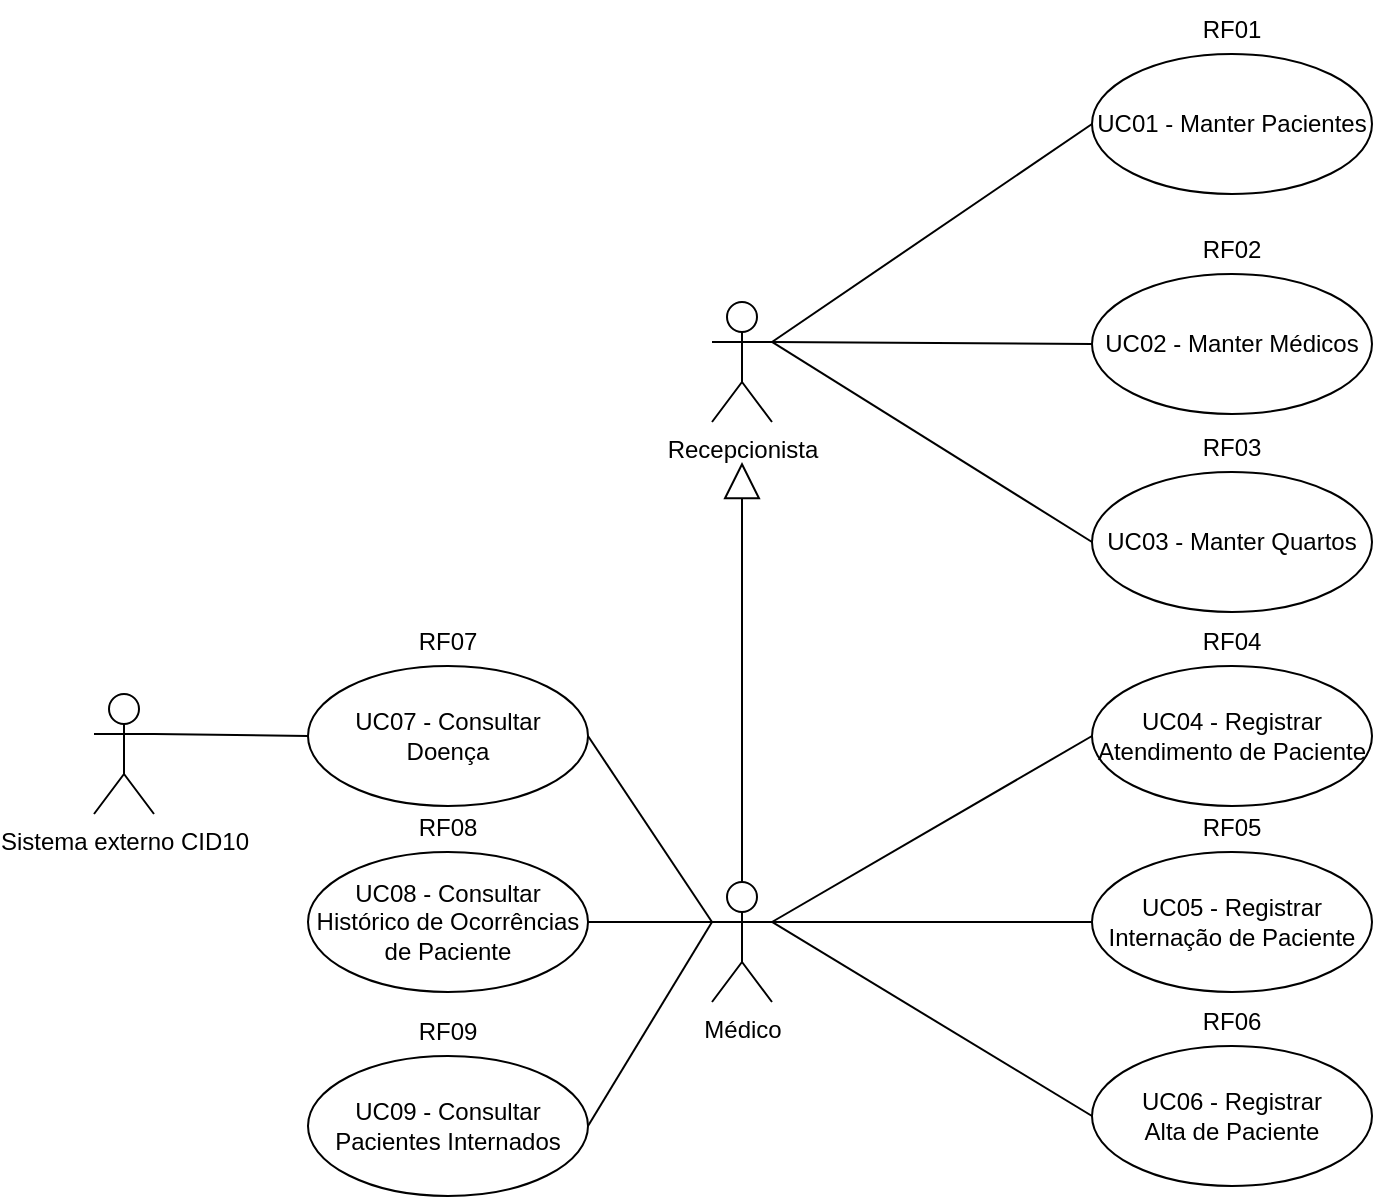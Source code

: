 <mxfile version="17.4.1" type="github">
  <diagram id="2XjJmQjnGSakPoKRQ70i" name="Page-1">
    <mxGraphModel dx="1898" dy="655" grid="1" gridSize="10" guides="1" tooltips="1" connect="1" arrows="1" fold="1" page="1" pageScale="1" pageWidth="827" pageHeight="1169" math="0" shadow="0">
      <root>
        <mxCell id="0" />
        <mxCell id="1" parent="0" />
        <mxCell id="eM1S06BvGJKUzstTguKt-1" value="Recepcionista" style="shape=umlActor;verticalLabelPosition=bottom;verticalAlign=top;html=1;outlineConnect=0;" vertex="1" parent="1">
          <mxGeometry x="385" y="191" width="30" height="60" as="geometry" />
        </mxCell>
        <mxCell id="eM1S06BvGJKUzstTguKt-2" value="Médico" style="shape=umlActor;verticalLabelPosition=bottom;verticalAlign=top;html=1;outlineConnect=0;" vertex="1" parent="1">
          <mxGeometry x="385" y="481" width="30" height="60" as="geometry" />
        </mxCell>
        <mxCell id="eM1S06BvGJKUzstTguKt-6" value="" style="endArrow=block;endSize=16;endFill=0;html=1;rounded=0;exitX=0.5;exitY=0;exitDx=0;exitDy=0;exitPerimeter=0;" edge="1" parent="1" source="eM1S06BvGJKUzstTguKt-2">
          <mxGeometry width="160" relative="1" as="geometry">
            <mxPoint x="425" y="491" as="sourcePoint" />
            <mxPoint x="400" y="271" as="targetPoint" />
          </mxGeometry>
        </mxCell>
        <mxCell id="eM1S06BvGJKUzstTguKt-7" value="UC01 - Manter Pacientes" style="ellipse;whiteSpace=wrap;html=1;" vertex="1" parent="1">
          <mxGeometry x="575" y="67" width="140" height="70" as="geometry" />
        </mxCell>
        <mxCell id="eM1S06BvGJKUzstTguKt-12" value="" style="endArrow=none;html=1;rounded=0;exitX=1;exitY=0.333;exitDx=0;exitDy=0;exitPerimeter=0;entryX=0;entryY=0.5;entryDx=0;entryDy=0;" edge="1" parent="1" source="eM1S06BvGJKUzstTguKt-1" target="eM1S06BvGJKUzstTguKt-7">
          <mxGeometry width="50" height="50" relative="1" as="geometry">
            <mxPoint x="515" y="140" as="sourcePoint" />
            <mxPoint x="565" y="90" as="targetPoint" />
          </mxGeometry>
        </mxCell>
        <mxCell id="eM1S06BvGJKUzstTguKt-13" value="RF01" style="text;html=1;strokeColor=none;fillColor=none;align=center;verticalAlign=middle;whiteSpace=wrap;rounded=0;" vertex="1" parent="1">
          <mxGeometry x="615" y="40" width="60" height="30" as="geometry" />
        </mxCell>
        <mxCell id="eM1S06BvGJKUzstTguKt-14" value="UC02 - Manter Médicos" style="ellipse;whiteSpace=wrap;html=1;" vertex="1" parent="1">
          <mxGeometry x="575" y="177" width="140" height="70" as="geometry" />
        </mxCell>
        <mxCell id="eM1S06BvGJKUzstTguKt-15" value="RF02" style="text;html=1;strokeColor=none;fillColor=none;align=center;verticalAlign=middle;whiteSpace=wrap;rounded=0;" vertex="1" parent="1">
          <mxGeometry x="615" y="150" width="60" height="30" as="geometry" />
        </mxCell>
        <mxCell id="eM1S06BvGJKUzstTguKt-16" value="" style="endArrow=none;html=1;rounded=0;exitX=1;exitY=0.333;exitDx=0;exitDy=0;exitPerimeter=0;entryX=0;entryY=0.5;entryDx=0;entryDy=0;" edge="1" target="eM1S06BvGJKUzstTguKt-14" parent="1" source="eM1S06BvGJKUzstTguKt-1">
          <mxGeometry width="50" height="50" relative="1" as="geometry">
            <mxPoint x="415" y="210" as="sourcePoint" />
            <mxPoint x="565" y="200" as="targetPoint" />
          </mxGeometry>
        </mxCell>
        <mxCell id="eM1S06BvGJKUzstTguKt-17" value="UC03 - Manter Quartos" style="ellipse;whiteSpace=wrap;html=1;" vertex="1" parent="1">
          <mxGeometry x="575" y="276" width="140" height="70" as="geometry" />
        </mxCell>
        <mxCell id="eM1S06BvGJKUzstTguKt-18" value="RF03" style="text;html=1;strokeColor=none;fillColor=none;align=center;verticalAlign=middle;whiteSpace=wrap;rounded=0;" vertex="1" parent="1">
          <mxGeometry x="615" y="249" width="60" height="30" as="geometry" />
        </mxCell>
        <mxCell id="eM1S06BvGJKUzstTguKt-19" value="" style="endArrow=none;html=1;rounded=0;entryX=0;entryY=0.5;entryDx=0;entryDy=0;exitX=1;exitY=0.333;exitDx=0;exitDy=0;exitPerimeter=0;" edge="1" target="eM1S06BvGJKUzstTguKt-17" parent="1" source="eM1S06BvGJKUzstTguKt-1">
          <mxGeometry width="50" height="50" relative="1" as="geometry">
            <mxPoint x="425" y="220" as="sourcePoint" />
            <mxPoint x="565" y="310" as="targetPoint" />
          </mxGeometry>
        </mxCell>
        <mxCell id="eM1S06BvGJKUzstTguKt-20" value="" style="endArrow=none;html=1;rounded=0;entryX=0;entryY=0.5;entryDx=0;entryDy=0;exitX=1;exitY=0.333;exitDx=0;exitDy=0;exitPerimeter=0;" edge="1" target="eM1S06BvGJKUzstTguKt-21" parent="1">
          <mxGeometry width="50" height="50" relative="1" as="geometry">
            <mxPoint x="415" y="501" as="sourcePoint" />
            <mxPoint x="575" y="510" as="targetPoint" />
          </mxGeometry>
        </mxCell>
        <mxCell id="eM1S06BvGJKUzstTguKt-21" value="UC04 - Registrar Atendimento de Paciente" style="ellipse;whiteSpace=wrap;html=1;" vertex="1" parent="1">
          <mxGeometry x="575" y="373" width="140" height="70" as="geometry" />
        </mxCell>
        <mxCell id="eM1S06BvGJKUzstTguKt-22" value="RF04" style="text;html=1;strokeColor=none;fillColor=none;align=center;verticalAlign=middle;whiteSpace=wrap;rounded=0;" vertex="1" parent="1">
          <mxGeometry x="615" y="346" width="60" height="30" as="geometry" />
        </mxCell>
        <mxCell id="eM1S06BvGJKUzstTguKt-25" value="UC05 - Registrar Internação de Paciente" style="ellipse;whiteSpace=wrap;html=1;" vertex="1" parent="1">
          <mxGeometry x="575" y="466" width="140" height="70" as="geometry" />
        </mxCell>
        <mxCell id="eM1S06BvGJKUzstTguKt-26" value="" style="endArrow=none;html=1;rounded=0;entryX=0;entryY=0.5;entryDx=0;entryDy=0;exitX=1;exitY=0.333;exitDx=0;exitDy=0;exitPerimeter=0;" edge="1" target="eM1S06BvGJKUzstTguKt-25" parent="1" source="eM1S06BvGJKUzstTguKt-2">
          <mxGeometry width="50" height="50" relative="1" as="geometry">
            <mxPoint x="415" y="598" as="sourcePoint" />
            <mxPoint x="575" y="607" as="targetPoint" />
          </mxGeometry>
        </mxCell>
        <mxCell id="eM1S06BvGJKUzstTguKt-27" value="RF05" style="text;html=1;strokeColor=none;fillColor=none;align=center;verticalAlign=middle;whiteSpace=wrap;rounded=0;" vertex="1" parent="1">
          <mxGeometry x="615" y="439" width="60" height="30" as="geometry" />
        </mxCell>
        <mxCell id="eM1S06BvGJKUzstTguKt-28" value="UC06 - Registrar &lt;br&gt;Alta de Paciente" style="ellipse;whiteSpace=wrap;html=1;" vertex="1" parent="1">
          <mxGeometry x="575" y="563" width="140" height="70" as="geometry" />
        </mxCell>
        <mxCell id="eM1S06BvGJKUzstTguKt-29" value="RF06" style="text;html=1;strokeColor=none;fillColor=none;align=center;verticalAlign=middle;whiteSpace=wrap;rounded=0;" vertex="1" parent="1">
          <mxGeometry x="615" y="536" width="60" height="30" as="geometry" />
        </mxCell>
        <mxCell id="eM1S06BvGJKUzstTguKt-30" value="" style="endArrow=none;html=1;rounded=0;entryX=0;entryY=0.5;entryDx=0;entryDy=0;exitX=1;exitY=0.333;exitDx=0;exitDy=0;exitPerimeter=0;" edge="1" target="eM1S06BvGJKUzstTguKt-28" parent="1" source="eM1S06BvGJKUzstTguKt-2">
          <mxGeometry width="50" height="50" relative="1" as="geometry">
            <mxPoint x="415" y="598" as="sourcePoint" />
            <mxPoint x="575" y="704" as="targetPoint" />
          </mxGeometry>
        </mxCell>
        <mxCell id="eM1S06BvGJKUzstTguKt-31" value="UC07 - Consultar&lt;br&gt; Doença" style="ellipse;whiteSpace=wrap;html=1;" vertex="1" parent="1">
          <mxGeometry x="183" y="373" width="140" height="70" as="geometry" />
        </mxCell>
        <mxCell id="eM1S06BvGJKUzstTguKt-32" value="" style="endArrow=none;html=1;rounded=0;entryX=1;entryY=0.5;entryDx=0;entryDy=0;exitX=0;exitY=0.333;exitDx=0;exitDy=0;exitPerimeter=0;" edge="1" target="eM1S06BvGJKUzstTguKt-31" parent="1" source="eM1S06BvGJKUzstTguKt-2">
          <mxGeometry width="50" height="50" relative="1" as="geometry">
            <mxPoint x="-44" y="501" as="sourcePoint" />
            <mxPoint x="116" y="510" as="targetPoint" />
          </mxGeometry>
        </mxCell>
        <mxCell id="eM1S06BvGJKUzstTguKt-33" value="RF07" style="text;html=1;strokeColor=none;fillColor=none;align=center;verticalAlign=middle;whiteSpace=wrap;rounded=0;" vertex="1" parent="1">
          <mxGeometry x="223" y="346" width="60" height="30" as="geometry" />
        </mxCell>
        <mxCell id="eM1S06BvGJKUzstTguKt-34" value="Sistema externo CID10" style="shape=umlActor;verticalLabelPosition=bottom;verticalAlign=top;html=1;outlineConnect=0;" vertex="1" parent="1">
          <mxGeometry x="76" y="387" width="30" height="60" as="geometry" />
        </mxCell>
        <mxCell id="eM1S06BvGJKUzstTguKt-35" value="" style="endArrow=none;html=1;rounded=0;exitX=1;exitY=0.333;exitDx=0;exitDy=0;exitPerimeter=0;entryX=0;entryY=0.5;entryDx=0;entryDy=0;" edge="1" parent="1" source="eM1S06BvGJKUzstTguKt-34" target="eM1S06BvGJKUzstTguKt-31">
          <mxGeometry width="50" height="50" relative="1" as="geometry">
            <mxPoint x="156" y="490" as="sourcePoint" />
            <mxPoint x="206" y="440" as="targetPoint" />
          </mxGeometry>
        </mxCell>
        <mxCell id="eM1S06BvGJKUzstTguKt-36" value="UC08 - Consultar Histórico de Ocorrências de Paciente" style="ellipse;whiteSpace=wrap;html=1;" vertex="1" parent="1">
          <mxGeometry x="183" y="466" width="140" height="70" as="geometry" />
        </mxCell>
        <mxCell id="eM1S06BvGJKUzstTguKt-37" value="RF08" style="text;html=1;strokeColor=none;fillColor=none;align=center;verticalAlign=middle;whiteSpace=wrap;rounded=0;" vertex="1" parent="1">
          <mxGeometry x="223" y="439" width="60" height="30" as="geometry" />
        </mxCell>
        <mxCell id="eM1S06BvGJKUzstTguKt-38" value="" style="endArrow=none;html=1;rounded=0;entryX=1;entryY=0.5;entryDx=0;entryDy=0;exitX=0;exitY=0.333;exitDx=0;exitDy=0;exitPerimeter=0;" edge="1" target="eM1S06BvGJKUzstTguKt-36" parent="1" source="eM1S06BvGJKUzstTguKt-2">
          <mxGeometry width="50" height="50" relative="1" as="geometry">
            <mxPoint x="385" y="594" as="sourcePoint" />
            <mxPoint x="116" y="603" as="targetPoint" />
          </mxGeometry>
        </mxCell>
        <mxCell id="eM1S06BvGJKUzstTguKt-39" value="UC09 - Consultar Pacientes Internados" style="ellipse;whiteSpace=wrap;html=1;" vertex="1" parent="1">
          <mxGeometry x="183" y="568" width="140" height="70" as="geometry" />
        </mxCell>
        <mxCell id="eM1S06BvGJKUzstTguKt-40" value="RF09" style="text;html=1;strokeColor=none;fillColor=none;align=center;verticalAlign=middle;whiteSpace=wrap;rounded=0;" vertex="1" parent="1">
          <mxGeometry x="223" y="541" width="60" height="30" as="geometry" />
        </mxCell>
        <mxCell id="eM1S06BvGJKUzstTguKt-41" value="" style="endArrow=none;html=1;rounded=0;entryX=1;entryY=0.5;entryDx=0;entryDy=0;exitX=0;exitY=0.333;exitDx=0;exitDy=0;exitPerimeter=0;" edge="1" target="eM1S06BvGJKUzstTguKt-39" parent="1" source="eM1S06BvGJKUzstTguKt-2">
          <mxGeometry width="50" height="50" relative="1" as="geometry">
            <mxPoint x="385" y="603" as="sourcePoint" />
            <mxPoint x="116" y="705" as="targetPoint" />
          </mxGeometry>
        </mxCell>
      </root>
    </mxGraphModel>
  </diagram>
</mxfile>
